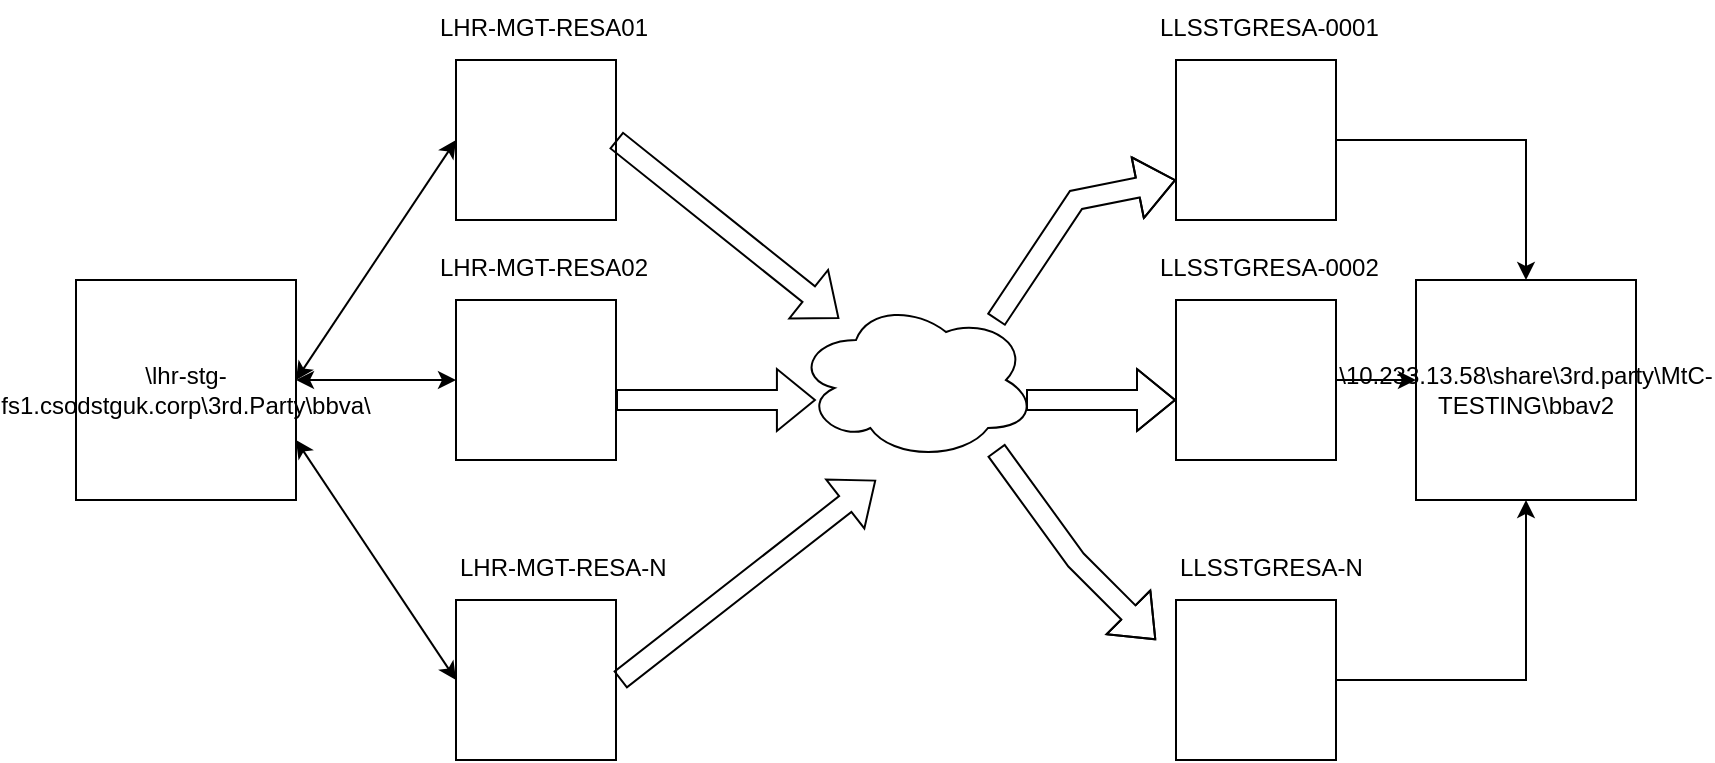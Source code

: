 <mxfile version="15.5.8" type="github">
  <diagram id="prtHgNgQTEPvFCAcTncT" name="Page-1">
    <mxGraphModel dx="1337" dy="676" grid="1" gridSize="10" guides="1" tooltips="1" connect="1" arrows="1" fold="1" page="1" pageScale="1" pageWidth="827" pageHeight="1169" math="0" shadow="0">
      <root>
        <mxCell id="0" />
        <mxCell id="1" parent="0" />
        <mxCell id="vxox2lNvKb7CsXb_AbRR-1" value="" style="whiteSpace=wrap;html=1;aspect=fixed;" vertex="1" parent="1">
          <mxGeometry x="220" y="170" width="80" height="80" as="geometry" />
        </mxCell>
        <mxCell id="vxox2lNvKb7CsXb_AbRR-2" value="" style="whiteSpace=wrap;html=1;aspect=fixed;" vertex="1" parent="1">
          <mxGeometry x="220" y="290" width="80" height="80" as="geometry" />
        </mxCell>
        <mxCell id="vxox2lNvKb7CsXb_AbRR-3" value="" style="whiteSpace=wrap;html=1;aspect=fixed;" vertex="1" parent="1">
          <mxGeometry x="220" y="440" width="80" height="80" as="geometry" />
        </mxCell>
        <mxCell id="vxox2lNvKb7CsXb_AbRR-4" value="\lhr-stg-fs1.csodstguk.corp\3rd.Party\bbva\" style="whiteSpace=wrap;html=1;aspect=fixed;" vertex="1" parent="1">
          <mxGeometry x="30" y="280" width="110" height="110" as="geometry" />
        </mxCell>
        <mxCell id="vxox2lNvKb7CsXb_AbRR-5" value="" style="endArrow=classic;startArrow=classic;html=1;rounded=0;entryX=0;entryY=0.5;entryDx=0;entryDy=0;" edge="1" parent="1" target="vxox2lNvKb7CsXb_AbRR-1">
          <mxGeometry width="50" height="50" relative="1" as="geometry">
            <mxPoint x="140" y="330" as="sourcePoint" />
            <mxPoint x="190" y="260" as="targetPoint" />
          </mxGeometry>
        </mxCell>
        <mxCell id="vxox2lNvKb7CsXb_AbRR-6" value="" style="endArrow=classic;startArrow=classic;html=1;rounded=0;entryX=0;entryY=0.5;entryDx=0;entryDy=0;" edge="1" parent="1" target="vxox2lNvKb7CsXb_AbRR-2">
          <mxGeometry width="50" height="50" relative="1" as="geometry">
            <mxPoint x="140" y="330" as="sourcePoint" />
            <mxPoint x="230" y="220" as="targetPoint" />
          </mxGeometry>
        </mxCell>
        <mxCell id="vxox2lNvKb7CsXb_AbRR-7" value="" style="endArrow=classic;startArrow=classic;html=1;rounded=0;entryX=0;entryY=0.5;entryDx=0;entryDy=0;" edge="1" parent="1" target="vxox2lNvKb7CsXb_AbRR-3">
          <mxGeometry width="50" height="50" relative="1" as="geometry">
            <mxPoint x="140" y="360" as="sourcePoint" />
            <mxPoint x="220" y="360" as="targetPoint" />
          </mxGeometry>
        </mxCell>
        <mxCell id="vxox2lNvKb7CsXb_AbRR-8" value="" style="ellipse;shape=cloud;whiteSpace=wrap;html=1;" vertex="1" parent="1">
          <mxGeometry x="390" y="290" width="120" height="80" as="geometry" />
        </mxCell>
        <mxCell id="vxox2lNvKb7CsXb_AbRR-30" style="edgeStyle=orthogonalEdgeStyle;rounded=0;orthogonalLoop=1;jettySize=auto;html=1;exitX=1;exitY=0.5;exitDx=0;exitDy=0;entryX=0.5;entryY=0;entryDx=0;entryDy=0;" edge="1" parent="1" source="vxox2lNvKb7CsXb_AbRR-9" target="vxox2lNvKb7CsXb_AbRR-19">
          <mxGeometry relative="1" as="geometry" />
        </mxCell>
        <mxCell id="vxox2lNvKb7CsXb_AbRR-9" value="" style="whiteSpace=wrap;html=1;aspect=fixed;" vertex="1" parent="1">
          <mxGeometry x="580" y="170" width="80" height="80" as="geometry" />
        </mxCell>
        <mxCell id="vxox2lNvKb7CsXb_AbRR-28" style="edgeStyle=orthogonalEdgeStyle;rounded=0;orthogonalLoop=1;jettySize=auto;html=1;exitX=1;exitY=0.5;exitDx=0;exitDy=0;" edge="1" parent="1" source="vxox2lNvKb7CsXb_AbRR-10">
          <mxGeometry relative="1" as="geometry">
            <mxPoint x="700" y="330" as="targetPoint" />
          </mxGeometry>
        </mxCell>
        <mxCell id="vxox2lNvKb7CsXb_AbRR-10" value="" style="whiteSpace=wrap;html=1;aspect=fixed;" vertex="1" parent="1">
          <mxGeometry x="580" y="290" width="80" height="80" as="geometry" />
        </mxCell>
        <mxCell id="vxox2lNvKb7CsXb_AbRR-29" style="edgeStyle=orthogonalEdgeStyle;rounded=0;orthogonalLoop=1;jettySize=auto;html=1;exitX=1;exitY=0.5;exitDx=0;exitDy=0;entryX=0.5;entryY=1;entryDx=0;entryDy=0;" edge="1" parent="1" source="vxox2lNvKb7CsXb_AbRR-11" target="vxox2lNvKb7CsXb_AbRR-19">
          <mxGeometry relative="1" as="geometry" />
        </mxCell>
        <mxCell id="vxox2lNvKb7CsXb_AbRR-11" value="" style="whiteSpace=wrap;html=1;aspect=fixed;" vertex="1" parent="1">
          <mxGeometry x="580" y="440" width="80" height="80" as="geometry" />
        </mxCell>
        <mxCell id="vxox2lNvKb7CsXb_AbRR-12" value="LHR-MGT-RESA01" style="text;whiteSpace=wrap;html=1;" vertex="1" parent="1">
          <mxGeometry x="210" y="140" width="130" height="30" as="geometry" />
        </mxCell>
        <mxCell id="vxox2lNvKb7CsXb_AbRR-13" value="LHR-MGT-RESA02" style="text;whiteSpace=wrap;html=1;" vertex="1" parent="1">
          <mxGeometry x="210" y="260" width="130" height="30" as="geometry" />
        </mxCell>
        <mxCell id="vxox2lNvKb7CsXb_AbRR-14" value="" style="shape=flexArrow;endArrow=classic;html=1;rounded=0;entryX=0.083;entryY=0.625;entryDx=0;entryDy=0;entryPerimeter=0;" edge="1" parent="1" target="vxox2lNvKb7CsXb_AbRR-8">
          <mxGeometry width="50" height="50" relative="1" as="geometry">
            <mxPoint x="300" y="340" as="sourcePoint" />
            <mxPoint x="350" y="290" as="targetPoint" />
          </mxGeometry>
        </mxCell>
        <mxCell id="vxox2lNvKb7CsXb_AbRR-16" value="" style="shape=flexArrow;endArrow=classic;html=1;rounded=0;" edge="1" parent="1">
          <mxGeometry width="50" height="50" relative="1" as="geometry">
            <mxPoint x="505" y="340" as="sourcePoint" />
            <mxPoint x="580" y="340" as="targetPoint" />
            <Array as="points">
              <mxPoint x="735" y="340" />
            </Array>
          </mxGeometry>
        </mxCell>
        <mxCell id="vxox2lNvKb7CsXb_AbRR-17" value="LHR-MGT-RESA-N" style="text;whiteSpace=wrap;html=1;" vertex="1" parent="1">
          <mxGeometry x="220" y="410" width="130" height="30" as="geometry" />
        </mxCell>
        <mxCell id="vxox2lNvKb7CsXb_AbRR-18" value="LLSSTGRESA-0001" style="text;whiteSpace=wrap;html=1;" vertex="1" parent="1">
          <mxGeometry x="570" y="140" width="150" height="30" as="geometry" />
        </mxCell>
        <mxCell id="vxox2lNvKb7CsXb_AbRR-19" value="\10.233.13.58\share\3rd.party\MtC-TESTING\bbav2" style="whiteSpace=wrap;html=1;aspect=fixed;" vertex="1" parent="1">
          <mxGeometry x="700" y="280" width="110" height="110" as="geometry" />
        </mxCell>
        <mxCell id="vxox2lNvKb7CsXb_AbRR-20" value="LLSSTGRESA-0002" style="text;whiteSpace=wrap;html=1;" vertex="1" parent="1">
          <mxGeometry x="570" y="260" width="150" height="30" as="geometry" />
        </mxCell>
        <mxCell id="vxox2lNvKb7CsXb_AbRR-21" value="LLSSTGRESA-N" style="text;whiteSpace=wrap;html=1;" vertex="1" parent="1">
          <mxGeometry x="580" y="410" width="150" height="30" as="geometry" />
        </mxCell>
        <mxCell id="vxox2lNvKb7CsXb_AbRR-22" value="" style="shape=flexArrow;endArrow=classic;html=1;rounded=0;" edge="1" parent="1" target="vxox2lNvKb7CsXb_AbRR-8">
          <mxGeometry width="50" height="50" relative="1" as="geometry">
            <mxPoint x="300" y="210" as="sourcePoint" />
            <mxPoint x="399.96" y="210" as="targetPoint" />
          </mxGeometry>
        </mxCell>
        <mxCell id="vxox2lNvKb7CsXb_AbRR-23" value="" style="shape=flexArrow;endArrow=classic;html=1;rounded=0;" edge="1" parent="1">
          <mxGeometry width="50" height="50" relative="1" as="geometry">
            <mxPoint x="302" y="480" as="sourcePoint" />
            <mxPoint x="430" y="380" as="targetPoint" />
          </mxGeometry>
        </mxCell>
        <mxCell id="vxox2lNvKb7CsXb_AbRR-24" value="" style="shape=flexArrow;endArrow=classic;html=1;rounded=0;entryX=0;entryY=0.75;entryDx=0;entryDy=0;" edge="1" parent="1" target="vxox2lNvKb7CsXb_AbRR-9">
          <mxGeometry width="50" height="50" relative="1" as="geometry">
            <mxPoint x="490" y="300" as="sourcePoint" />
            <mxPoint x="565" y="300" as="targetPoint" />
            <Array as="points">
              <mxPoint x="530" y="240" />
            </Array>
          </mxGeometry>
        </mxCell>
        <mxCell id="vxox2lNvKb7CsXb_AbRR-25" value="" style="shape=flexArrow;endArrow=classic;html=1;rounded=0;" edge="1" parent="1">
          <mxGeometry width="50" height="50" relative="1" as="geometry">
            <mxPoint x="490" y="365" as="sourcePoint" />
            <mxPoint x="570" y="460" as="targetPoint" />
            <Array as="points">
              <mxPoint x="530" y="420" />
            </Array>
          </mxGeometry>
        </mxCell>
      </root>
    </mxGraphModel>
  </diagram>
</mxfile>
